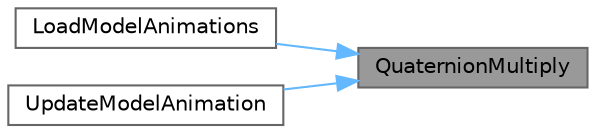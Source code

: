 digraph "QuaternionMultiply"
{
 // LATEX_PDF_SIZE
  bgcolor="transparent";
  edge [fontname=Helvetica,fontsize=10,labelfontname=Helvetica,labelfontsize=10];
  node [fontname=Helvetica,fontsize=10,shape=box,height=0.2,width=0.4];
  rankdir="RL";
  Node1 [id="Node000001",label="QuaternionMultiply",height=0.2,width=0.4,color="gray40", fillcolor="grey60", style="filled", fontcolor="black",tooltip=" "];
  Node1 -> Node2 [id="edge1_Node000001_Node000002",dir="back",color="steelblue1",style="solid",tooltip=" "];
  Node2 [id="Node000002",label="LoadModelAnimations",height=0.2,width=0.4,color="grey40", fillcolor="white", style="filled",URL="$_classes_2lib_2raylib_2src_2models_8c.html#a0047a3f7cedd80cd48672412a49f2215",tooltip=" "];
  Node1 -> Node3 [id="edge2_Node000001_Node000003",dir="back",color="steelblue1",style="solid",tooltip=" "];
  Node3 [id="Node000003",label="UpdateModelAnimation",height=0.2,width=0.4,color="grey40", fillcolor="white", style="filled",URL="$_old_2_classes_2lib_2rmodels_8c.html#a86007358cd5f566bf55d4649a6b078d2",tooltip=" "];
}
